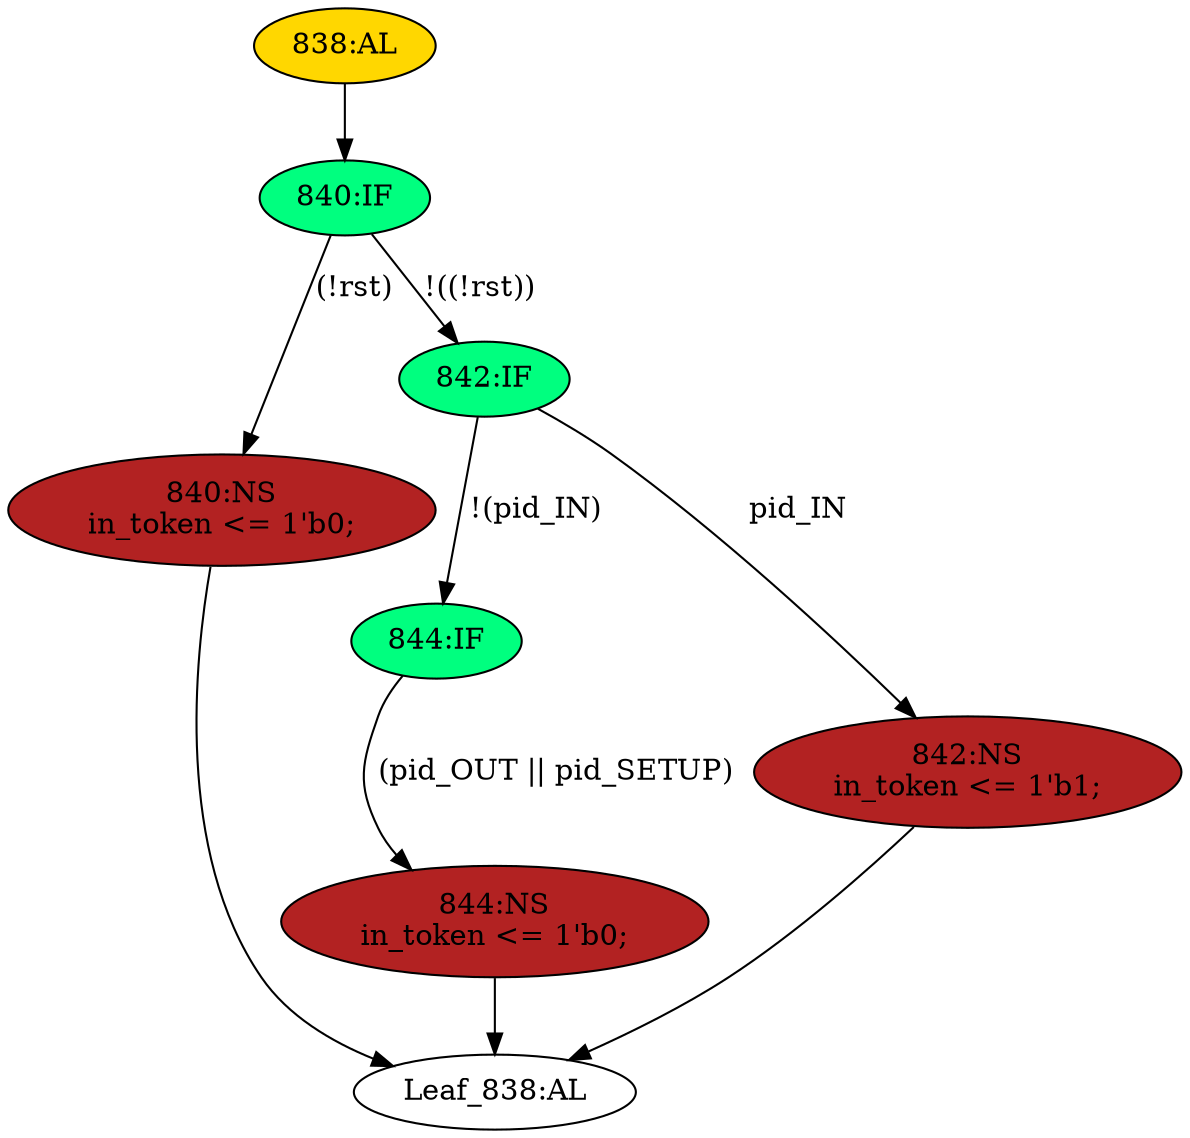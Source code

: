 strict digraph "" {
	node [label="\N"];
	"840:IF"	 [ast="<pyverilog.vparser.ast.IfStatement object at 0x7fae5e225f90>",
		fillcolor=springgreen,
		label="840:IF",
		statements="[]",
		style=filled,
		typ=IfStatement];
	"840:NS"	 [ast="<pyverilog.vparser.ast.NonblockingSubstitution object at 0x7fae5e105490>",
		fillcolor=firebrick,
		label="840:NS
in_token <= 1'b0;",
		statements="[<pyverilog.vparser.ast.NonblockingSubstitution object at 0x7fae5e105490>]",
		style=filled,
		typ=NonblockingSubstitution];
	"840:IF" -> "840:NS"	 [cond="['rst']",
		label="(!rst)",
		lineno=840];
	"842:IF"	 [ast="<pyverilog.vparser.ast.IfStatement object at 0x7fae5e105050>",
		fillcolor=springgreen,
		label="842:IF",
		statements="[]",
		style=filled,
		typ=IfStatement];
	"840:IF" -> "842:IF"	 [cond="['rst']",
		label="!((!rst))",
		lineno=840];
	"838:AL"	 [ast="<pyverilog.vparser.ast.Always object at 0x7fae5e105650>",
		clk_sens=True,
		fillcolor=gold,
		label="838:AL",
		sens="['clk']",
		statements="[]",
		style=filled,
		typ=Always,
		use_var="['rst', 'pid_SETUP', 'pid_IN', 'pid_OUT']"];
	"838:AL" -> "840:IF"	 [cond="[]",
		lineno=None];
	"Leaf_838:AL"	 [def_var="['in_token']",
		label="Leaf_838:AL"];
	"840:NS" -> "Leaf_838:AL"	 [cond="[]",
		lineno=None];
	"844:IF"	 [ast="<pyverilog.vparser.ast.IfStatement object at 0x7fae5e105090>",
		fillcolor=springgreen,
		label="844:IF",
		statements="[]",
		style=filled,
		typ=IfStatement];
	"842:IF" -> "844:IF"	 [cond="['pid_IN']",
		label="!(pid_IN)",
		lineno=842];
	"842:NS"	 [ast="<pyverilog.vparser.ast.NonblockingSubstitution object at 0x7fae5e105310>",
		fillcolor=firebrick,
		label="842:NS
in_token <= 1'b1;",
		statements="[<pyverilog.vparser.ast.NonblockingSubstitution object at 0x7fae5e105310>]",
		style=filled,
		typ=NonblockingSubstitution];
	"842:IF" -> "842:NS"	 [cond="['pid_IN']",
		label=pid_IN,
		lineno=842];
	"844:NS"	 [ast="<pyverilog.vparser.ast.NonblockingSubstitution object at 0x7fae5e105110>",
		fillcolor=firebrick,
		label="844:NS
in_token <= 1'b0;",
		statements="[<pyverilog.vparser.ast.NonblockingSubstitution object at 0x7fae5e105110>]",
		style=filled,
		typ=NonblockingSubstitution];
	"844:IF" -> "844:NS"	 [cond="['pid_OUT', 'pid_SETUP']",
		label="(pid_OUT || pid_SETUP)",
		lineno=844];
	"842:NS" -> "Leaf_838:AL"	 [cond="[]",
		lineno=None];
	"844:NS" -> "Leaf_838:AL"	 [cond="[]",
		lineno=None];
}
